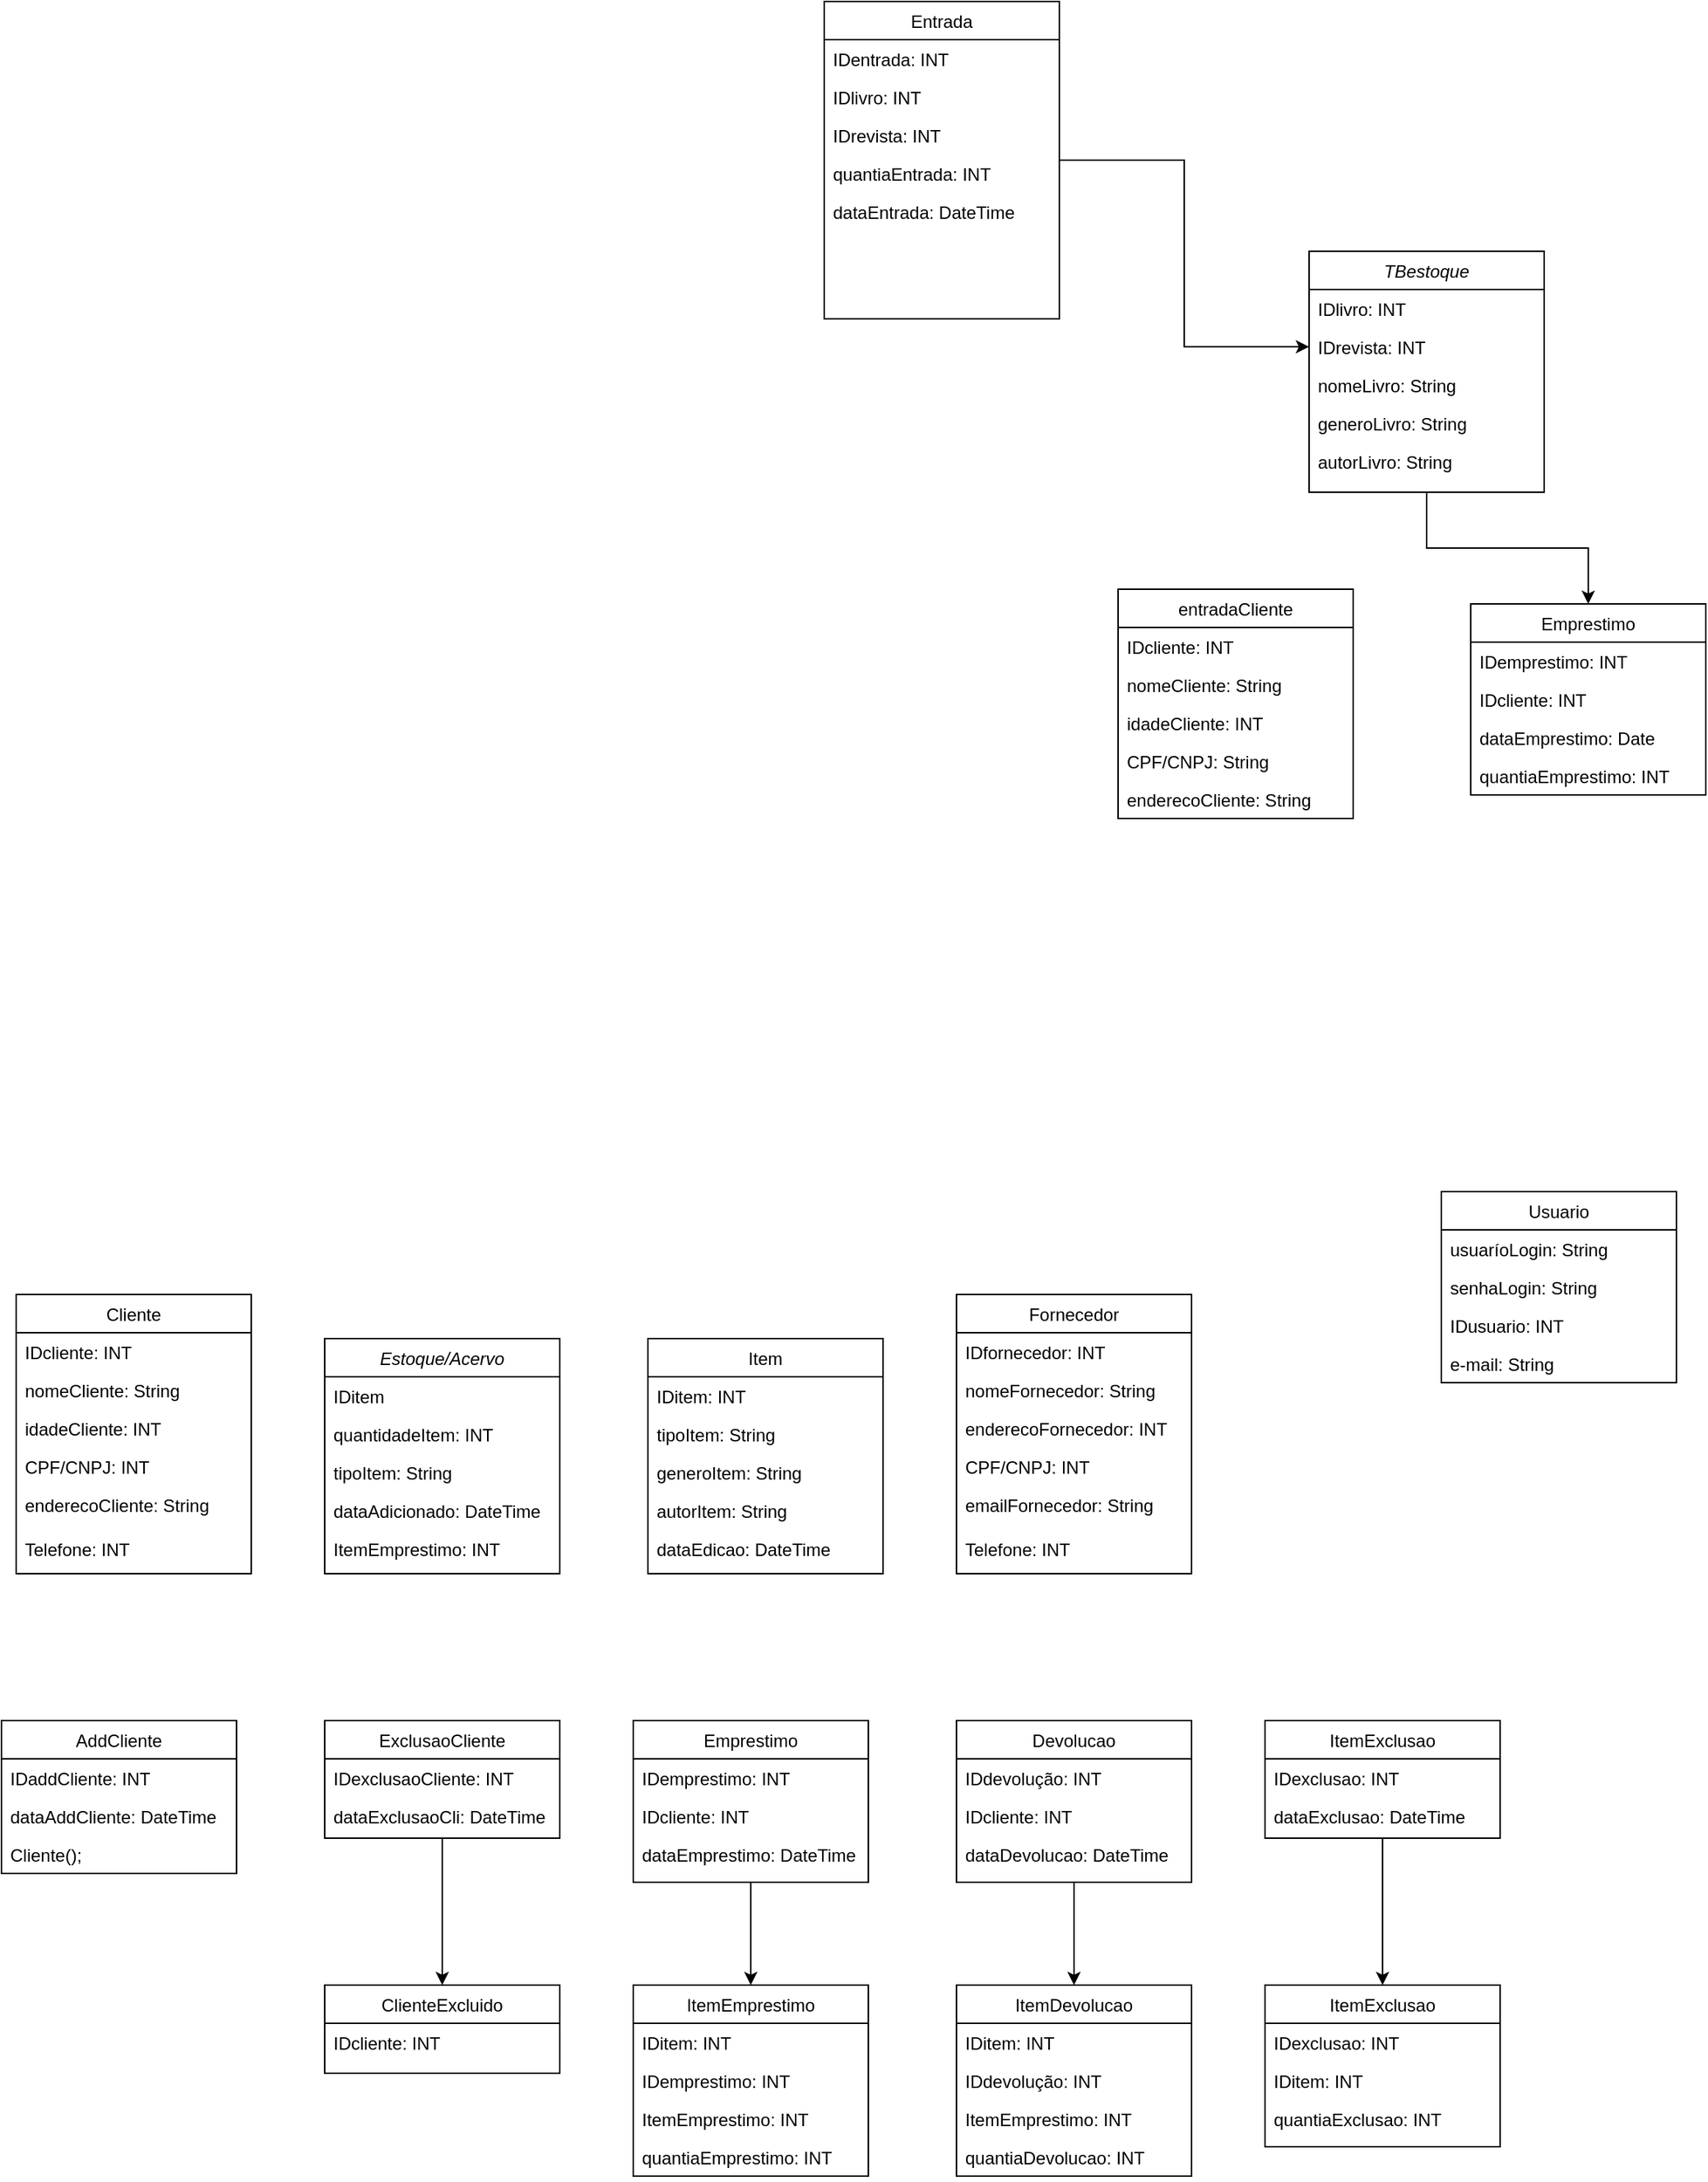 <mxfile version="23.1.5" type="github">
  <diagram id="C5RBs43oDa-KdzZeNtuy" name="Page-1">
    <mxGraphModel dx="2296" dy="1807" grid="1" gridSize="10" guides="1" tooltips="1" connect="1" arrows="1" fold="1" page="1" pageScale="1" pageWidth="827" pageHeight="1169" math="0" shadow="0">
      <root>
        <mxCell id="WIyWlLk6GJQsqaUBKTNV-0" />
        <mxCell id="WIyWlLk6GJQsqaUBKTNV-1" parent="WIyWlLk6GJQsqaUBKTNV-0" />
        <mxCell id="Q9LAKCHkFnFNOUSpSusl-18" style="edgeStyle=orthogonalEdgeStyle;rounded=0;orthogonalLoop=1;jettySize=auto;html=1;" parent="WIyWlLk6GJQsqaUBKTNV-1" source="zkfFHV4jXpPFQw0GAbJ--0" target="zkfFHV4jXpPFQw0GAbJ--13" edge="1">
          <mxGeometry relative="1" as="geometry" />
        </mxCell>
        <mxCell id="zkfFHV4jXpPFQw0GAbJ--0" value="TBestoque" style="swimlane;fontStyle=2;align=center;verticalAlign=top;childLayout=stackLayout;horizontal=1;startSize=26;horizontalStack=0;resizeParent=1;resizeLast=0;collapsible=1;marginBottom=0;rounded=0;shadow=0;strokeWidth=1;" parent="WIyWlLk6GJQsqaUBKTNV-1" vertex="1">
          <mxGeometry x="220" y="120" width="160" height="164" as="geometry">
            <mxRectangle x="230" y="140" width="160" height="26" as="alternateBounds" />
          </mxGeometry>
        </mxCell>
        <mxCell id="zkfFHV4jXpPFQw0GAbJ--5" value="IDlivro: INT" style="text;align=left;verticalAlign=top;spacingLeft=4;spacingRight=4;overflow=hidden;rotatable=0;points=[[0,0.5],[1,0.5]];portConstraint=eastwest;" parent="zkfFHV4jXpPFQw0GAbJ--0" vertex="1">
          <mxGeometry y="26" width="160" height="26" as="geometry" />
        </mxCell>
        <mxCell id="Q9LAKCHkFnFNOUSpSusl-0" value="IDrevista: INT" style="text;align=left;verticalAlign=top;spacingLeft=4;spacingRight=4;overflow=hidden;rotatable=0;points=[[0,0.5],[1,0.5]];portConstraint=eastwest;" parent="zkfFHV4jXpPFQw0GAbJ--0" vertex="1">
          <mxGeometry y="52" width="160" height="26" as="geometry" />
        </mxCell>
        <mxCell id="Q9LAKCHkFnFNOUSpSusl-1" value="nomeLivro: String" style="text;align=left;verticalAlign=top;spacingLeft=4;spacingRight=4;overflow=hidden;rotatable=0;points=[[0,0.5],[1,0.5]];portConstraint=eastwest;" parent="zkfFHV4jXpPFQw0GAbJ--0" vertex="1">
          <mxGeometry y="78" width="160" height="26" as="geometry" />
        </mxCell>
        <mxCell id="Q9LAKCHkFnFNOUSpSusl-2" value="generoLivro: String" style="text;align=left;verticalAlign=top;spacingLeft=4;spacingRight=4;overflow=hidden;rotatable=0;points=[[0,0.5],[1,0.5]];portConstraint=eastwest;" parent="zkfFHV4jXpPFQw0GAbJ--0" vertex="1">
          <mxGeometry y="104" width="160" height="26" as="geometry" />
        </mxCell>
        <mxCell id="Q9LAKCHkFnFNOUSpSusl-3" value="autorLivro: String" style="text;align=left;verticalAlign=top;spacingLeft=4;spacingRight=4;overflow=hidden;rotatable=0;points=[[0,0.5],[1,0.5]];portConstraint=eastwest;" parent="zkfFHV4jXpPFQw0GAbJ--0" vertex="1">
          <mxGeometry y="130" width="160" height="26" as="geometry" />
        </mxCell>
        <mxCell id="zkfFHV4jXpPFQw0GAbJ--6" value="entradaCliente" style="swimlane;fontStyle=0;align=center;verticalAlign=top;childLayout=stackLayout;horizontal=1;startSize=26;horizontalStack=0;resizeParent=1;resizeLast=0;collapsible=1;marginBottom=0;rounded=0;shadow=0;strokeWidth=1;" parent="WIyWlLk6GJQsqaUBKTNV-1" vertex="1">
          <mxGeometry x="90" y="350" width="160" height="156" as="geometry">
            <mxRectangle x="130" y="380" width="160" height="26" as="alternateBounds" />
          </mxGeometry>
        </mxCell>
        <mxCell id="Q9LAKCHkFnFNOUSpSusl-10" value="IDcliente: INT" style="text;align=left;verticalAlign=top;spacingLeft=4;spacingRight=4;overflow=hidden;rotatable=0;points=[[0,0.5],[1,0.5]];portConstraint=eastwest;" parent="zkfFHV4jXpPFQw0GAbJ--6" vertex="1">
          <mxGeometry y="26" width="160" height="26" as="geometry" />
        </mxCell>
        <mxCell id="Q9LAKCHkFnFNOUSpSusl-11" value="nomeCliente: String" style="text;align=left;verticalAlign=top;spacingLeft=4;spacingRight=4;overflow=hidden;rotatable=0;points=[[0,0.5],[1,0.5]];portConstraint=eastwest;" parent="zkfFHV4jXpPFQw0GAbJ--6" vertex="1">
          <mxGeometry y="52" width="160" height="26" as="geometry" />
        </mxCell>
        <mxCell id="Q9LAKCHkFnFNOUSpSusl-14" value="idadeCliente: INT" style="text;align=left;verticalAlign=top;spacingLeft=4;spacingRight=4;overflow=hidden;rotatable=0;points=[[0,0.5],[1,0.5]];portConstraint=eastwest;" parent="zkfFHV4jXpPFQw0GAbJ--6" vertex="1">
          <mxGeometry y="78" width="160" height="26" as="geometry" />
        </mxCell>
        <mxCell id="Q9LAKCHkFnFNOUSpSusl-12" value="CPF/CNPJ: String" style="text;align=left;verticalAlign=top;spacingLeft=4;spacingRight=4;overflow=hidden;rotatable=0;points=[[0,0.5],[1,0.5]];portConstraint=eastwest;" parent="zkfFHV4jXpPFQw0GAbJ--6" vertex="1">
          <mxGeometry y="104" width="160" height="26" as="geometry" />
        </mxCell>
        <mxCell id="Q9LAKCHkFnFNOUSpSusl-13" value="enderecoCliente: String" style="text;align=left;verticalAlign=top;spacingLeft=4;spacingRight=4;overflow=hidden;rotatable=0;points=[[0,0.5],[1,0.5]];portConstraint=eastwest;" parent="zkfFHV4jXpPFQw0GAbJ--6" vertex="1">
          <mxGeometry y="130" width="160" height="26" as="geometry" />
        </mxCell>
        <mxCell id="zkfFHV4jXpPFQw0GAbJ--13" value="Emprestimo" style="swimlane;fontStyle=0;align=center;verticalAlign=top;childLayout=stackLayout;horizontal=1;startSize=26;horizontalStack=0;resizeParent=1;resizeLast=0;collapsible=1;marginBottom=0;rounded=0;shadow=0;strokeWidth=1;" parent="WIyWlLk6GJQsqaUBKTNV-1" vertex="1">
          <mxGeometry x="330" y="360" width="160" height="130" as="geometry">
            <mxRectangle x="340" y="380" width="170" height="26" as="alternateBounds" />
          </mxGeometry>
        </mxCell>
        <mxCell id="zkfFHV4jXpPFQw0GAbJ--14" value="IDemprestimo: INT" style="text;align=left;verticalAlign=top;spacingLeft=4;spacingRight=4;overflow=hidden;rotatable=0;points=[[0,0.5],[1,0.5]];portConstraint=eastwest;" parent="zkfFHV4jXpPFQw0GAbJ--13" vertex="1">
          <mxGeometry y="26" width="160" height="26" as="geometry" />
        </mxCell>
        <mxCell id="Q9LAKCHkFnFNOUSpSusl-17" value="IDcliente: INT" style="text;align=left;verticalAlign=top;spacingLeft=4;spacingRight=4;overflow=hidden;rotatable=0;points=[[0,0.5],[1,0.5]];portConstraint=eastwest;" parent="zkfFHV4jXpPFQw0GAbJ--13" vertex="1">
          <mxGeometry y="52" width="160" height="26" as="geometry" />
        </mxCell>
        <mxCell id="Q9LAKCHkFnFNOUSpSusl-19" value="dataEmprestimo: Date" style="text;align=left;verticalAlign=top;spacingLeft=4;spacingRight=4;overflow=hidden;rotatable=0;points=[[0,0.5],[1,0.5]];portConstraint=eastwest;" parent="zkfFHV4jXpPFQw0GAbJ--13" vertex="1">
          <mxGeometry y="78" width="160" height="26" as="geometry" />
        </mxCell>
        <mxCell id="Q9LAKCHkFnFNOUSpSusl-20" value="quantiaEmprestimo: INT" style="text;align=left;verticalAlign=top;spacingLeft=4;spacingRight=4;overflow=hidden;rotatable=0;points=[[0,0.5],[1,0.5]];portConstraint=eastwest;" parent="zkfFHV4jXpPFQw0GAbJ--13" vertex="1">
          <mxGeometry y="104" width="160" height="26" as="geometry" />
        </mxCell>
        <mxCell id="Q9LAKCHkFnFNOUSpSusl-6" style="edgeStyle=orthogonalEdgeStyle;rounded=0;orthogonalLoop=1;jettySize=auto;html=1;exitX=1;exitY=0.5;exitDx=0;exitDy=0;entryX=0;entryY=0.5;entryDx=0;entryDy=0;" parent="WIyWlLk6GJQsqaUBKTNV-1" source="zkfFHV4jXpPFQw0GAbJ--17" target="Q9LAKCHkFnFNOUSpSusl-0" edge="1">
          <mxGeometry relative="1" as="geometry" />
        </mxCell>
        <mxCell id="zkfFHV4jXpPFQw0GAbJ--17" value="Entrada" style="swimlane;fontStyle=0;align=center;verticalAlign=top;childLayout=stackLayout;horizontal=1;startSize=26;horizontalStack=0;resizeParent=1;resizeLast=0;collapsible=1;marginBottom=0;rounded=0;shadow=0;strokeWidth=1;" parent="WIyWlLk6GJQsqaUBKTNV-1" vertex="1">
          <mxGeometry x="-110" y="-50" width="160" height="216" as="geometry">
            <mxRectangle x="550" y="140" width="160" height="26" as="alternateBounds" />
          </mxGeometry>
        </mxCell>
        <mxCell id="zkfFHV4jXpPFQw0GAbJ--24" value="IDentrada: INT" style="text;align=left;verticalAlign=top;spacingLeft=4;spacingRight=4;overflow=hidden;rotatable=0;points=[[0,0.5],[1,0.5]];portConstraint=eastwest;" parent="zkfFHV4jXpPFQw0GAbJ--17" vertex="1">
          <mxGeometry y="26" width="160" height="26" as="geometry" />
        </mxCell>
        <mxCell id="zkfFHV4jXpPFQw0GAbJ--25" value="IDlivro: INT" style="text;align=left;verticalAlign=top;spacingLeft=4;spacingRight=4;overflow=hidden;rotatable=0;points=[[0,0.5],[1,0.5]];portConstraint=eastwest;" parent="zkfFHV4jXpPFQw0GAbJ--17" vertex="1">
          <mxGeometry y="52" width="160" height="26" as="geometry" />
        </mxCell>
        <mxCell id="Q9LAKCHkFnFNOUSpSusl-7" value="IDrevista: INT" style="text;align=left;verticalAlign=top;spacingLeft=4;spacingRight=4;overflow=hidden;rotatable=0;points=[[0,0.5],[1,0.5]];portConstraint=eastwest;" parent="zkfFHV4jXpPFQw0GAbJ--17" vertex="1">
          <mxGeometry y="78" width="160" height="26" as="geometry" />
        </mxCell>
        <mxCell id="Q9LAKCHkFnFNOUSpSusl-8" value="quantiaEntrada: INT" style="text;align=left;verticalAlign=top;spacingLeft=4;spacingRight=4;overflow=hidden;rotatable=0;points=[[0,0.5],[1,0.5]];portConstraint=eastwest;" parent="zkfFHV4jXpPFQw0GAbJ--17" vertex="1">
          <mxGeometry y="104" width="160" height="26" as="geometry" />
        </mxCell>
        <mxCell id="Q9LAKCHkFnFNOUSpSusl-9" value="dataEntrada: DateTime" style="text;align=left;verticalAlign=top;spacingLeft=4;spacingRight=4;overflow=hidden;rotatable=0;points=[[0,0.5],[1,0.5]];portConstraint=eastwest;" parent="zkfFHV4jXpPFQw0GAbJ--17" vertex="1">
          <mxGeometry y="130" width="160" height="26" as="geometry" />
        </mxCell>
        <mxCell id="ijoqKHZGEJcMfF9Y1szd-0" value="Estoque/Acervo" style="swimlane;fontStyle=2;align=center;verticalAlign=top;childLayout=stackLayout;horizontal=1;startSize=26;horizontalStack=0;resizeParent=1;resizeLast=0;collapsible=1;marginBottom=0;rounded=0;shadow=0;strokeWidth=1;" vertex="1" parent="WIyWlLk6GJQsqaUBKTNV-1">
          <mxGeometry x="-450" y="860" width="160" height="160" as="geometry">
            <mxRectangle x="230" y="140" width="160" height="26" as="alternateBounds" />
          </mxGeometry>
        </mxCell>
        <mxCell id="ijoqKHZGEJcMfF9Y1szd-1" value="IDitem" style="text;align=left;verticalAlign=top;spacingLeft=4;spacingRight=4;overflow=hidden;rotatable=0;points=[[0,0.5],[1,0.5]];portConstraint=eastwest;" vertex="1" parent="ijoqKHZGEJcMfF9Y1szd-0">
          <mxGeometry y="26" width="160" height="26" as="geometry" />
        </mxCell>
        <mxCell id="ijoqKHZGEJcMfF9Y1szd-3" value="quantidadeItem: INT" style="text;align=left;verticalAlign=top;spacingLeft=4;spacingRight=4;overflow=hidden;rotatable=0;points=[[0,0.5],[1,0.5]];portConstraint=eastwest;" vertex="1" parent="ijoqKHZGEJcMfF9Y1szd-0">
          <mxGeometry y="52" width="160" height="26" as="geometry" />
        </mxCell>
        <mxCell id="ijoqKHZGEJcMfF9Y1szd-6" value="tipoItem: String" style="text;align=left;verticalAlign=top;spacingLeft=4;spacingRight=4;overflow=hidden;rotatable=0;points=[[0,0.5],[1,0.5]];portConstraint=eastwest;" vertex="1" parent="ijoqKHZGEJcMfF9Y1szd-0">
          <mxGeometry y="78" width="160" height="26" as="geometry" />
        </mxCell>
        <mxCell id="ijoqKHZGEJcMfF9Y1szd-59" value="dataAdicionado: DateTime" style="text;align=left;verticalAlign=top;spacingLeft=4;spacingRight=4;overflow=hidden;rotatable=0;points=[[0,0.5],[1,0.5]];portConstraint=eastwest;" vertex="1" parent="ijoqKHZGEJcMfF9Y1szd-0">
          <mxGeometry y="104" width="160" height="26" as="geometry" />
        </mxCell>
        <mxCell id="ijoqKHZGEJcMfF9Y1szd-56" value="ItemEmprestimo: INT" style="text;align=left;verticalAlign=top;spacingLeft=4;spacingRight=4;overflow=hidden;rotatable=0;points=[[0,0.5],[1,0.5]];portConstraint=eastwest;" vertex="1" parent="ijoqKHZGEJcMfF9Y1szd-0">
          <mxGeometry y="130" width="160" height="26" as="geometry" />
        </mxCell>
        <mxCell id="ijoqKHZGEJcMfF9Y1szd-8" value="Cliente" style="swimlane;fontStyle=0;align=center;verticalAlign=top;childLayout=stackLayout;horizontal=1;startSize=26;horizontalStack=0;resizeParent=1;resizeLast=0;collapsible=1;marginBottom=0;rounded=0;shadow=0;strokeWidth=1;" vertex="1" parent="WIyWlLk6GJQsqaUBKTNV-1">
          <mxGeometry x="-660" y="830" width="160" height="190" as="geometry">
            <mxRectangle x="130" y="380" width="160" height="26" as="alternateBounds" />
          </mxGeometry>
        </mxCell>
        <mxCell id="ijoqKHZGEJcMfF9Y1szd-9" value="IDcliente: INT" style="text;align=left;verticalAlign=top;spacingLeft=4;spacingRight=4;overflow=hidden;rotatable=0;points=[[0,0.5],[1,0.5]];portConstraint=eastwest;" vertex="1" parent="ijoqKHZGEJcMfF9Y1szd-8">
          <mxGeometry y="26" width="160" height="26" as="geometry" />
        </mxCell>
        <mxCell id="ijoqKHZGEJcMfF9Y1szd-10" value="nomeCliente: String" style="text;align=left;verticalAlign=top;spacingLeft=4;spacingRight=4;overflow=hidden;rotatable=0;points=[[0,0.5],[1,0.5]];portConstraint=eastwest;" vertex="1" parent="ijoqKHZGEJcMfF9Y1szd-8">
          <mxGeometry y="52" width="160" height="26" as="geometry" />
        </mxCell>
        <mxCell id="ijoqKHZGEJcMfF9Y1szd-11" value="idadeCliente: INT" style="text;align=left;verticalAlign=top;spacingLeft=4;spacingRight=4;overflow=hidden;rotatable=0;points=[[0,0.5],[1,0.5]];portConstraint=eastwest;" vertex="1" parent="ijoqKHZGEJcMfF9Y1szd-8">
          <mxGeometry y="78" width="160" height="26" as="geometry" />
        </mxCell>
        <mxCell id="ijoqKHZGEJcMfF9Y1szd-12" value="CPF/CNPJ: INT" style="text;align=left;verticalAlign=top;spacingLeft=4;spacingRight=4;overflow=hidden;rotatable=0;points=[[0,0.5],[1,0.5]];portConstraint=eastwest;" vertex="1" parent="ijoqKHZGEJcMfF9Y1szd-8">
          <mxGeometry y="104" width="160" height="26" as="geometry" />
        </mxCell>
        <mxCell id="ijoqKHZGEJcMfF9Y1szd-13" value="enderecoCliente: String" style="text;align=left;verticalAlign=top;spacingLeft=4;spacingRight=4;overflow=hidden;rotatable=0;points=[[0,0.5],[1,0.5]];portConstraint=eastwest;" vertex="1" parent="ijoqKHZGEJcMfF9Y1szd-8">
          <mxGeometry y="130" width="160" height="30" as="geometry" />
        </mxCell>
        <mxCell id="ijoqKHZGEJcMfF9Y1szd-17" value="Telefone: INT&#xa;" style="text;align=left;verticalAlign=top;spacingLeft=4;spacingRight=4;overflow=hidden;rotatable=0;points=[[0,0.5],[1,0.5]];portConstraint=eastwest;" vertex="1" parent="ijoqKHZGEJcMfF9Y1szd-8">
          <mxGeometry y="160" width="160" height="26" as="geometry" />
        </mxCell>
        <mxCell id="ijoqKHZGEJcMfF9Y1szd-18" value="Usuario" style="swimlane;fontStyle=0;align=center;verticalAlign=top;childLayout=stackLayout;horizontal=1;startSize=26;horizontalStack=0;resizeParent=1;resizeLast=0;collapsible=1;marginBottom=0;rounded=0;shadow=0;strokeWidth=1;" vertex="1" parent="WIyWlLk6GJQsqaUBKTNV-1">
          <mxGeometry x="310" y="760" width="160" height="130" as="geometry">
            <mxRectangle x="130" y="380" width="160" height="26" as="alternateBounds" />
          </mxGeometry>
        </mxCell>
        <mxCell id="ijoqKHZGEJcMfF9Y1szd-19" value="usuaríoLogin: String" style="text;align=left;verticalAlign=top;spacingLeft=4;spacingRight=4;overflow=hidden;rotatable=0;points=[[0,0.5],[1,0.5]];portConstraint=eastwest;" vertex="1" parent="ijoqKHZGEJcMfF9Y1szd-18">
          <mxGeometry y="26" width="160" height="26" as="geometry" />
        </mxCell>
        <mxCell id="ijoqKHZGEJcMfF9Y1szd-20" value="senhaLogin: String" style="text;align=left;verticalAlign=top;spacingLeft=4;spacingRight=4;overflow=hidden;rotatable=0;points=[[0,0.5],[1,0.5]];portConstraint=eastwest;" vertex="1" parent="ijoqKHZGEJcMfF9Y1szd-18">
          <mxGeometry y="52" width="160" height="26" as="geometry" />
        </mxCell>
        <mxCell id="ijoqKHZGEJcMfF9Y1szd-21" value="IDusuario: INT" style="text;align=left;verticalAlign=top;spacingLeft=4;spacingRight=4;overflow=hidden;rotatable=0;points=[[0,0.5],[1,0.5]];portConstraint=eastwest;" vertex="1" parent="ijoqKHZGEJcMfF9Y1szd-18">
          <mxGeometry y="78" width="160" height="26" as="geometry" />
        </mxCell>
        <mxCell id="ijoqKHZGEJcMfF9Y1szd-24" value="e-mail: String" style="text;align=left;verticalAlign=top;spacingLeft=4;spacingRight=4;overflow=hidden;rotatable=0;points=[[0,0.5],[1,0.5]];portConstraint=eastwest;" vertex="1" parent="ijoqKHZGEJcMfF9Y1szd-18">
          <mxGeometry y="104" width="160" height="26" as="geometry" />
        </mxCell>
        <mxCell id="ijoqKHZGEJcMfF9Y1szd-54" style="edgeStyle=orthogonalEdgeStyle;rounded=0;orthogonalLoop=1;jettySize=auto;html=1;entryX=0.5;entryY=0;entryDx=0;entryDy=0;" edge="1" parent="WIyWlLk6GJQsqaUBKTNV-1" source="ijoqKHZGEJcMfF9Y1szd-26" target="ijoqKHZGEJcMfF9Y1szd-36">
          <mxGeometry relative="1" as="geometry" />
        </mxCell>
        <mxCell id="ijoqKHZGEJcMfF9Y1szd-26" value="Emprestimo" style="swimlane;fontStyle=0;align=center;verticalAlign=top;childLayout=stackLayout;horizontal=1;startSize=26;horizontalStack=0;resizeParent=1;resizeLast=0;collapsible=1;marginBottom=0;rounded=0;shadow=0;strokeWidth=1;" vertex="1" parent="WIyWlLk6GJQsqaUBKTNV-1">
          <mxGeometry x="-240" y="1120" width="160" height="110" as="geometry">
            <mxRectangle x="340" y="380" width="170" height="26" as="alternateBounds" />
          </mxGeometry>
        </mxCell>
        <mxCell id="ijoqKHZGEJcMfF9Y1szd-27" value="IDemprestimo: INT" style="text;align=left;verticalAlign=top;spacingLeft=4;spacingRight=4;overflow=hidden;rotatable=0;points=[[0,0.5],[1,0.5]];portConstraint=eastwest;" vertex="1" parent="ijoqKHZGEJcMfF9Y1szd-26">
          <mxGeometry y="26" width="160" height="26" as="geometry" />
        </mxCell>
        <mxCell id="ijoqKHZGEJcMfF9Y1szd-28" value="IDcliente: INT" style="text;align=left;verticalAlign=top;spacingLeft=4;spacingRight=4;overflow=hidden;rotatable=0;points=[[0,0.5],[1,0.5]];portConstraint=eastwest;" vertex="1" parent="ijoqKHZGEJcMfF9Y1szd-26">
          <mxGeometry y="52" width="160" height="26" as="geometry" />
        </mxCell>
        <mxCell id="ijoqKHZGEJcMfF9Y1szd-29" value="dataEmprestimo: DateTime" style="text;align=left;verticalAlign=top;spacingLeft=4;spacingRight=4;overflow=hidden;rotatable=0;points=[[0,0.5],[1,0.5]];portConstraint=eastwest;" vertex="1" parent="ijoqKHZGEJcMfF9Y1szd-26">
          <mxGeometry y="78" width="160" height="26" as="geometry" />
        </mxCell>
        <mxCell id="ijoqKHZGEJcMfF9Y1szd-53" style="edgeStyle=orthogonalEdgeStyle;rounded=0;orthogonalLoop=1;jettySize=auto;html=1;entryX=0.5;entryY=0;entryDx=0;entryDy=0;" edge="1" parent="WIyWlLk6GJQsqaUBKTNV-1" source="ijoqKHZGEJcMfF9Y1szd-31" target="ijoqKHZGEJcMfF9Y1szd-46">
          <mxGeometry relative="1" as="geometry" />
        </mxCell>
        <mxCell id="ijoqKHZGEJcMfF9Y1szd-31" value="Devolucao" style="swimlane;fontStyle=0;align=center;verticalAlign=top;childLayout=stackLayout;horizontal=1;startSize=26;horizontalStack=0;resizeParent=1;resizeLast=0;collapsible=1;marginBottom=0;rounded=0;shadow=0;strokeWidth=1;" vertex="1" parent="WIyWlLk6GJQsqaUBKTNV-1">
          <mxGeometry x="-20" y="1120" width="160" height="110" as="geometry">
            <mxRectangle x="340" y="380" width="170" height="26" as="alternateBounds" />
          </mxGeometry>
        </mxCell>
        <mxCell id="ijoqKHZGEJcMfF9Y1szd-32" value="IDdevolução: INT" style="text;align=left;verticalAlign=top;spacingLeft=4;spacingRight=4;overflow=hidden;rotatable=0;points=[[0,0.5],[1,0.5]];portConstraint=eastwest;" vertex="1" parent="ijoqKHZGEJcMfF9Y1szd-31">
          <mxGeometry y="26" width="160" height="26" as="geometry" />
        </mxCell>
        <mxCell id="ijoqKHZGEJcMfF9Y1szd-33" value="IDcliente: INT" style="text;align=left;verticalAlign=top;spacingLeft=4;spacingRight=4;overflow=hidden;rotatable=0;points=[[0,0.5],[1,0.5]];portConstraint=eastwest;" vertex="1" parent="ijoqKHZGEJcMfF9Y1szd-31">
          <mxGeometry y="52" width="160" height="26" as="geometry" />
        </mxCell>
        <mxCell id="ijoqKHZGEJcMfF9Y1szd-34" value="dataDevolucao: DateTime" style="text;align=left;verticalAlign=top;spacingLeft=4;spacingRight=4;overflow=hidden;rotatable=0;points=[[0,0.5],[1,0.5]];portConstraint=eastwest;" vertex="1" parent="ijoqKHZGEJcMfF9Y1szd-31">
          <mxGeometry y="78" width="160" height="26" as="geometry" />
        </mxCell>
        <mxCell id="ijoqKHZGEJcMfF9Y1szd-36" value="ItemEmprestimo" style="swimlane;fontStyle=0;align=center;verticalAlign=top;childLayout=stackLayout;horizontal=1;startSize=26;horizontalStack=0;resizeParent=1;resizeLast=0;collapsible=1;marginBottom=0;rounded=0;shadow=0;strokeWidth=1;" vertex="1" parent="WIyWlLk6GJQsqaUBKTNV-1">
          <mxGeometry x="-240" y="1300" width="160" height="130" as="geometry">
            <mxRectangle x="340" y="380" width="170" height="26" as="alternateBounds" />
          </mxGeometry>
        </mxCell>
        <mxCell id="ijoqKHZGEJcMfF9Y1szd-37" value="IDitem: INT" style="text;align=left;verticalAlign=top;spacingLeft=4;spacingRight=4;overflow=hidden;rotatable=0;points=[[0,0.5],[1,0.5]];portConstraint=eastwest;" vertex="1" parent="ijoqKHZGEJcMfF9Y1szd-36">
          <mxGeometry y="26" width="160" height="26" as="geometry" />
        </mxCell>
        <mxCell id="ijoqKHZGEJcMfF9Y1szd-38" value="IDemprestimo: INT" style="text;align=left;verticalAlign=top;spacingLeft=4;spacingRight=4;overflow=hidden;rotatable=0;points=[[0,0.5],[1,0.5]];portConstraint=eastwest;" vertex="1" parent="ijoqKHZGEJcMfF9Y1szd-36">
          <mxGeometry y="52" width="160" height="26" as="geometry" />
        </mxCell>
        <mxCell id="ijoqKHZGEJcMfF9Y1szd-57" value="ItemEmprestimo: INT" style="text;align=left;verticalAlign=top;spacingLeft=4;spacingRight=4;overflow=hidden;rotatable=0;points=[[0,0.5],[1,0.5]];portConstraint=eastwest;" vertex="1" parent="ijoqKHZGEJcMfF9Y1szd-36">
          <mxGeometry y="78" width="160" height="26" as="geometry" />
        </mxCell>
        <mxCell id="ijoqKHZGEJcMfF9Y1szd-30" value="quantiaEmprestimo: INT" style="text;align=left;verticalAlign=top;spacingLeft=4;spacingRight=4;overflow=hidden;rotatable=0;points=[[0,0.5],[1,0.5]];portConstraint=eastwest;" vertex="1" parent="ijoqKHZGEJcMfF9Y1szd-36">
          <mxGeometry y="104" width="160" height="26" as="geometry" />
        </mxCell>
        <mxCell id="ijoqKHZGEJcMfF9Y1szd-46" value="ItemDevolucao" style="swimlane;fontStyle=0;align=center;verticalAlign=top;childLayout=stackLayout;horizontal=1;startSize=26;horizontalStack=0;resizeParent=1;resizeLast=0;collapsible=1;marginBottom=0;rounded=0;shadow=0;strokeWidth=1;" vertex="1" parent="WIyWlLk6GJQsqaUBKTNV-1">
          <mxGeometry x="-20" y="1300" width="160" height="130" as="geometry">
            <mxRectangle x="340" y="380" width="170" height="26" as="alternateBounds" />
          </mxGeometry>
        </mxCell>
        <mxCell id="ijoqKHZGEJcMfF9Y1szd-48" value="IDitem: INT" style="text;align=left;verticalAlign=top;spacingLeft=4;spacingRight=4;overflow=hidden;rotatable=0;points=[[0,0.5],[1,0.5]];portConstraint=eastwest;" vertex="1" parent="ijoqKHZGEJcMfF9Y1szd-46">
          <mxGeometry y="26" width="160" height="26" as="geometry" />
        </mxCell>
        <mxCell id="ijoqKHZGEJcMfF9Y1szd-47" value="IDdevolução: INT" style="text;align=left;verticalAlign=top;spacingLeft=4;spacingRight=4;overflow=hidden;rotatable=0;points=[[0,0.5],[1,0.5]];portConstraint=eastwest;" vertex="1" parent="ijoqKHZGEJcMfF9Y1szd-46">
          <mxGeometry y="52" width="160" height="26" as="geometry" />
        </mxCell>
        <mxCell id="ijoqKHZGEJcMfF9Y1szd-58" value="ItemEmprestimo: INT" style="text;align=left;verticalAlign=top;spacingLeft=4;spacingRight=4;overflow=hidden;rotatable=0;points=[[0,0.5],[1,0.5]];portConstraint=eastwest;" vertex="1" parent="ijoqKHZGEJcMfF9Y1szd-46">
          <mxGeometry y="78" width="160" height="26" as="geometry" />
        </mxCell>
        <mxCell id="ijoqKHZGEJcMfF9Y1szd-35" value="quantiaDevolucao: INT" style="text;align=left;verticalAlign=top;spacingLeft=4;spacingRight=4;overflow=hidden;rotatable=0;points=[[0,0.5],[1,0.5]];portConstraint=eastwest;" vertex="1" parent="ijoqKHZGEJcMfF9Y1szd-46">
          <mxGeometry y="104" width="160" height="26" as="geometry" />
        </mxCell>
        <mxCell id="ijoqKHZGEJcMfF9Y1szd-60" value="Item" style="swimlane;fontStyle=0;align=center;verticalAlign=top;childLayout=stackLayout;horizontal=1;startSize=26;horizontalStack=0;resizeParent=1;resizeLast=0;collapsible=1;marginBottom=0;rounded=0;shadow=0;strokeWidth=1;" vertex="1" parent="WIyWlLk6GJQsqaUBKTNV-1">
          <mxGeometry x="-230" y="860" width="160" height="160" as="geometry">
            <mxRectangle x="550" y="140" width="160" height="26" as="alternateBounds" />
          </mxGeometry>
        </mxCell>
        <mxCell id="ijoqKHZGEJcMfF9Y1szd-61" value="IDitem: INT" style="text;align=left;verticalAlign=top;spacingLeft=4;spacingRight=4;overflow=hidden;rotatable=0;points=[[0,0.5],[1,0.5]];portConstraint=eastwest;" vertex="1" parent="ijoqKHZGEJcMfF9Y1szd-60">
          <mxGeometry y="26" width="160" height="26" as="geometry" />
        </mxCell>
        <mxCell id="ijoqKHZGEJcMfF9Y1szd-62" value="tipoItem: String" style="text;align=left;verticalAlign=top;spacingLeft=4;spacingRight=4;overflow=hidden;rotatable=0;points=[[0,0.5],[1,0.5]];portConstraint=eastwest;" vertex="1" parent="ijoqKHZGEJcMfF9Y1szd-60">
          <mxGeometry y="52" width="160" height="26" as="geometry" />
        </mxCell>
        <mxCell id="ijoqKHZGEJcMfF9Y1szd-63" value="generoItem: String" style="text;align=left;verticalAlign=top;spacingLeft=4;spacingRight=4;overflow=hidden;rotatable=0;points=[[0,0.5],[1,0.5]];portConstraint=eastwest;" vertex="1" parent="ijoqKHZGEJcMfF9Y1szd-60">
          <mxGeometry y="78" width="160" height="26" as="geometry" />
        </mxCell>
        <mxCell id="ijoqKHZGEJcMfF9Y1szd-64" value="autorItem: String" style="text;align=left;verticalAlign=top;spacingLeft=4;spacingRight=4;overflow=hidden;rotatable=0;points=[[0,0.5],[1,0.5]];portConstraint=eastwest;" vertex="1" parent="ijoqKHZGEJcMfF9Y1szd-60">
          <mxGeometry y="104" width="160" height="26" as="geometry" />
        </mxCell>
        <mxCell id="ijoqKHZGEJcMfF9Y1szd-65" value="dataEdicao: DateTime" style="text;align=left;verticalAlign=top;spacingLeft=4;spacingRight=4;overflow=hidden;rotatable=0;points=[[0,0.5],[1,0.5]];portConstraint=eastwest;" vertex="1" parent="ijoqKHZGEJcMfF9Y1szd-60">
          <mxGeometry y="130" width="160" height="26" as="geometry" />
        </mxCell>
        <mxCell id="ijoqKHZGEJcMfF9Y1szd-78" style="edgeStyle=orthogonalEdgeStyle;rounded=0;orthogonalLoop=1;jettySize=auto;html=1;exitX=0.5;exitY=1;exitDx=0;exitDy=0;entryX=0.5;entryY=0;entryDx=0;entryDy=0;" edge="1" parent="WIyWlLk6GJQsqaUBKTNV-1" source="ijoqKHZGEJcMfF9Y1szd-68" target="ijoqKHZGEJcMfF9Y1szd-73">
          <mxGeometry relative="1" as="geometry" />
        </mxCell>
        <mxCell id="ijoqKHZGEJcMfF9Y1szd-68" value="ItemExclusao" style="swimlane;fontStyle=0;align=center;verticalAlign=top;childLayout=stackLayout;horizontal=1;startSize=26;horizontalStack=0;resizeParent=1;resizeLast=0;collapsible=1;marginBottom=0;rounded=0;shadow=0;strokeWidth=1;" vertex="1" parent="WIyWlLk6GJQsqaUBKTNV-1">
          <mxGeometry x="190" y="1120" width="160" height="80" as="geometry">
            <mxRectangle x="340" y="380" width="170" height="26" as="alternateBounds" />
          </mxGeometry>
        </mxCell>
        <mxCell id="ijoqKHZGEJcMfF9Y1szd-69" value="IDexclusao: INT" style="text;align=left;verticalAlign=top;spacingLeft=4;spacingRight=4;overflow=hidden;rotatable=0;points=[[0,0.5],[1,0.5]];portConstraint=eastwest;" vertex="1" parent="ijoqKHZGEJcMfF9Y1szd-68">
          <mxGeometry y="26" width="160" height="26" as="geometry" />
        </mxCell>
        <mxCell id="ijoqKHZGEJcMfF9Y1szd-71" value="dataExclusao: DateTime" style="text;align=left;verticalAlign=top;spacingLeft=4;spacingRight=4;overflow=hidden;rotatable=0;points=[[0,0.5],[1,0.5]];portConstraint=eastwest;" vertex="1" parent="ijoqKHZGEJcMfF9Y1szd-68">
          <mxGeometry y="52" width="160" height="26" as="geometry" />
        </mxCell>
        <mxCell id="ijoqKHZGEJcMfF9Y1szd-73" value="ItemExclusao" style="swimlane;fontStyle=0;align=center;verticalAlign=top;childLayout=stackLayout;horizontal=1;startSize=26;horizontalStack=0;resizeParent=1;resizeLast=0;collapsible=1;marginBottom=0;rounded=0;shadow=0;strokeWidth=1;" vertex="1" parent="WIyWlLk6GJQsqaUBKTNV-1">
          <mxGeometry x="190" y="1300" width="160" height="110" as="geometry">
            <mxRectangle x="340" y="380" width="170" height="26" as="alternateBounds" />
          </mxGeometry>
        </mxCell>
        <mxCell id="ijoqKHZGEJcMfF9Y1szd-74" value="IDexclusao: INT" style="text;align=left;verticalAlign=top;spacingLeft=4;spacingRight=4;overflow=hidden;rotatable=0;points=[[0,0.5],[1,0.5]];portConstraint=eastwest;" vertex="1" parent="ijoqKHZGEJcMfF9Y1szd-73">
          <mxGeometry y="26" width="160" height="26" as="geometry" />
        </mxCell>
        <mxCell id="ijoqKHZGEJcMfF9Y1szd-75" value="IDitem: INT" style="text;align=left;verticalAlign=top;spacingLeft=4;spacingRight=4;overflow=hidden;rotatable=0;points=[[0,0.5],[1,0.5]];portConstraint=eastwest;" vertex="1" parent="ijoqKHZGEJcMfF9Y1szd-73">
          <mxGeometry y="52" width="160" height="26" as="geometry" />
        </mxCell>
        <mxCell id="ijoqKHZGEJcMfF9Y1szd-77" value="quantiaExclusao: INT" style="text;align=left;verticalAlign=top;spacingLeft=4;spacingRight=4;overflow=hidden;rotatable=0;points=[[0,0.5],[1,0.5]];portConstraint=eastwest;" vertex="1" parent="ijoqKHZGEJcMfF9Y1szd-73">
          <mxGeometry y="78" width="160" height="26" as="geometry" />
        </mxCell>
        <mxCell id="ijoqKHZGEJcMfF9Y1szd-79" value="Fornecedor" style="swimlane;fontStyle=0;align=center;verticalAlign=top;childLayout=stackLayout;horizontal=1;startSize=26;horizontalStack=0;resizeParent=1;resizeLast=0;collapsible=1;marginBottom=0;rounded=0;shadow=0;strokeWidth=1;" vertex="1" parent="WIyWlLk6GJQsqaUBKTNV-1">
          <mxGeometry x="-20" y="830" width="160" height="190" as="geometry">
            <mxRectangle x="130" y="380" width="160" height="26" as="alternateBounds" />
          </mxGeometry>
        </mxCell>
        <mxCell id="ijoqKHZGEJcMfF9Y1szd-80" value="IDfornecedor: INT" style="text;align=left;verticalAlign=top;spacingLeft=4;spacingRight=4;overflow=hidden;rotatable=0;points=[[0,0.5],[1,0.5]];portConstraint=eastwest;" vertex="1" parent="ijoqKHZGEJcMfF9Y1szd-79">
          <mxGeometry y="26" width="160" height="26" as="geometry" />
        </mxCell>
        <mxCell id="ijoqKHZGEJcMfF9Y1szd-81" value="nomeFornecedor: String" style="text;align=left;verticalAlign=top;spacingLeft=4;spacingRight=4;overflow=hidden;rotatable=0;points=[[0,0.5],[1,0.5]];portConstraint=eastwest;" vertex="1" parent="ijoqKHZGEJcMfF9Y1szd-79">
          <mxGeometry y="52" width="160" height="26" as="geometry" />
        </mxCell>
        <mxCell id="ijoqKHZGEJcMfF9Y1szd-82" value="enderecoFornecedor: INT" style="text;align=left;verticalAlign=top;spacingLeft=4;spacingRight=4;overflow=hidden;rotatable=0;points=[[0,0.5],[1,0.5]];portConstraint=eastwest;" vertex="1" parent="ijoqKHZGEJcMfF9Y1szd-79">
          <mxGeometry y="78" width="160" height="26" as="geometry" />
        </mxCell>
        <mxCell id="ijoqKHZGEJcMfF9Y1szd-83" value="CPF/CNPJ: INT" style="text;align=left;verticalAlign=top;spacingLeft=4;spacingRight=4;overflow=hidden;rotatable=0;points=[[0,0.5],[1,0.5]];portConstraint=eastwest;" vertex="1" parent="ijoqKHZGEJcMfF9Y1szd-79">
          <mxGeometry y="104" width="160" height="26" as="geometry" />
        </mxCell>
        <mxCell id="ijoqKHZGEJcMfF9Y1szd-84" value="emailFornecedor: String" style="text;align=left;verticalAlign=top;spacingLeft=4;spacingRight=4;overflow=hidden;rotatable=0;points=[[0,0.5],[1,0.5]];portConstraint=eastwest;" vertex="1" parent="ijoqKHZGEJcMfF9Y1szd-79">
          <mxGeometry y="130" width="160" height="30" as="geometry" />
        </mxCell>
        <mxCell id="ijoqKHZGEJcMfF9Y1szd-85" value="Telefone: INT&#xa;" style="text;align=left;verticalAlign=top;spacingLeft=4;spacingRight=4;overflow=hidden;rotatable=0;points=[[0,0.5],[1,0.5]];portConstraint=eastwest;" vertex="1" parent="ijoqKHZGEJcMfF9Y1szd-79">
          <mxGeometry y="160" width="160" height="26" as="geometry" />
        </mxCell>
        <mxCell id="ijoqKHZGEJcMfF9Y1szd-96" style="edgeStyle=orthogonalEdgeStyle;rounded=0;orthogonalLoop=1;jettySize=auto;html=1;entryX=0.5;entryY=0;entryDx=0;entryDy=0;" edge="1" parent="WIyWlLk6GJQsqaUBKTNV-1" source="ijoqKHZGEJcMfF9Y1szd-97" target="ijoqKHZGEJcMfF9Y1szd-101">
          <mxGeometry relative="1" as="geometry" />
        </mxCell>
        <mxCell id="ijoqKHZGEJcMfF9Y1szd-97" value="ExclusaoCliente" style="swimlane;fontStyle=0;align=center;verticalAlign=top;childLayout=stackLayout;horizontal=1;startSize=26;horizontalStack=0;resizeParent=1;resizeLast=0;collapsible=1;marginBottom=0;rounded=0;shadow=0;strokeWidth=1;" vertex="1" parent="WIyWlLk6GJQsqaUBKTNV-1">
          <mxGeometry x="-450" y="1120" width="160" height="80" as="geometry">
            <mxRectangle x="340" y="380" width="170" height="26" as="alternateBounds" />
          </mxGeometry>
        </mxCell>
        <mxCell id="ijoqKHZGEJcMfF9Y1szd-98" value="IDexclusaoCliente: INT" style="text;align=left;verticalAlign=top;spacingLeft=4;spacingRight=4;overflow=hidden;rotatable=0;points=[[0,0.5],[1,0.5]];portConstraint=eastwest;" vertex="1" parent="ijoqKHZGEJcMfF9Y1szd-97">
          <mxGeometry y="26" width="160" height="26" as="geometry" />
        </mxCell>
        <mxCell id="ijoqKHZGEJcMfF9Y1szd-107" value="dataExclusaoCli: DateTime" style="text;align=left;verticalAlign=top;spacingLeft=4;spacingRight=4;overflow=hidden;rotatable=0;points=[[0,0.5],[1,0.5]];portConstraint=eastwest;" vertex="1" parent="ijoqKHZGEJcMfF9Y1szd-97">
          <mxGeometry y="52" width="160" height="26" as="geometry" />
        </mxCell>
        <mxCell id="ijoqKHZGEJcMfF9Y1szd-101" value="ClienteExcluido" style="swimlane;fontStyle=0;align=center;verticalAlign=top;childLayout=stackLayout;horizontal=1;startSize=26;horizontalStack=0;resizeParent=1;resizeLast=0;collapsible=1;marginBottom=0;rounded=0;shadow=0;strokeWidth=1;" vertex="1" parent="WIyWlLk6GJQsqaUBKTNV-1">
          <mxGeometry x="-450" y="1300" width="160" height="60" as="geometry">
            <mxRectangle x="340" y="380" width="170" height="26" as="alternateBounds" />
          </mxGeometry>
        </mxCell>
        <mxCell id="ijoqKHZGEJcMfF9Y1szd-99" value="IDcliente: INT" style="text;align=left;verticalAlign=top;spacingLeft=4;spacingRight=4;overflow=hidden;rotatable=0;points=[[0,0.5],[1,0.5]];portConstraint=eastwest;" vertex="1" parent="ijoqKHZGEJcMfF9Y1szd-101">
          <mxGeometry y="26" width="160" height="26" as="geometry" />
        </mxCell>
        <mxCell id="ijoqKHZGEJcMfF9Y1szd-109" value="AddCliente" style="swimlane;fontStyle=0;align=center;verticalAlign=top;childLayout=stackLayout;horizontal=1;startSize=26;horizontalStack=0;resizeParent=1;resizeLast=0;collapsible=1;marginBottom=0;rounded=0;shadow=0;strokeWidth=1;" vertex="1" parent="WIyWlLk6GJQsqaUBKTNV-1">
          <mxGeometry x="-670" y="1120" width="160" height="104" as="geometry">
            <mxRectangle x="340" y="380" width="170" height="26" as="alternateBounds" />
          </mxGeometry>
        </mxCell>
        <mxCell id="ijoqKHZGEJcMfF9Y1szd-110" value="IDaddCliente: INT" style="text;align=left;verticalAlign=top;spacingLeft=4;spacingRight=4;overflow=hidden;rotatable=0;points=[[0,0.5],[1,0.5]];portConstraint=eastwest;" vertex="1" parent="ijoqKHZGEJcMfF9Y1szd-109">
          <mxGeometry y="26" width="160" height="26" as="geometry" />
        </mxCell>
        <mxCell id="ijoqKHZGEJcMfF9Y1szd-111" value="dataAddCliente: DateTime" style="text;align=left;verticalAlign=top;spacingLeft=4;spacingRight=4;overflow=hidden;rotatable=0;points=[[0,0.5],[1,0.5]];portConstraint=eastwest;" vertex="1" parent="ijoqKHZGEJcMfF9Y1szd-109">
          <mxGeometry y="52" width="160" height="26" as="geometry" />
        </mxCell>
        <mxCell id="ijoqKHZGEJcMfF9Y1szd-114" value="Cliente();" style="text;align=left;verticalAlign=top;spacingLeft=4;spacingRight=4;overflow=hidden;rotatable=0;points=[[0,0.5],[1,0.5]];portConstraint=eastwest;" vertex="1" parent="ijoqKHZGEJcMfF9Y1szd-109">
          <mxGeometry y="78" width="160" height="26" as="geometry" />
        </mxCell>
      </root>
    </mxGraphModel>
  </diagram>
</mxfile>
